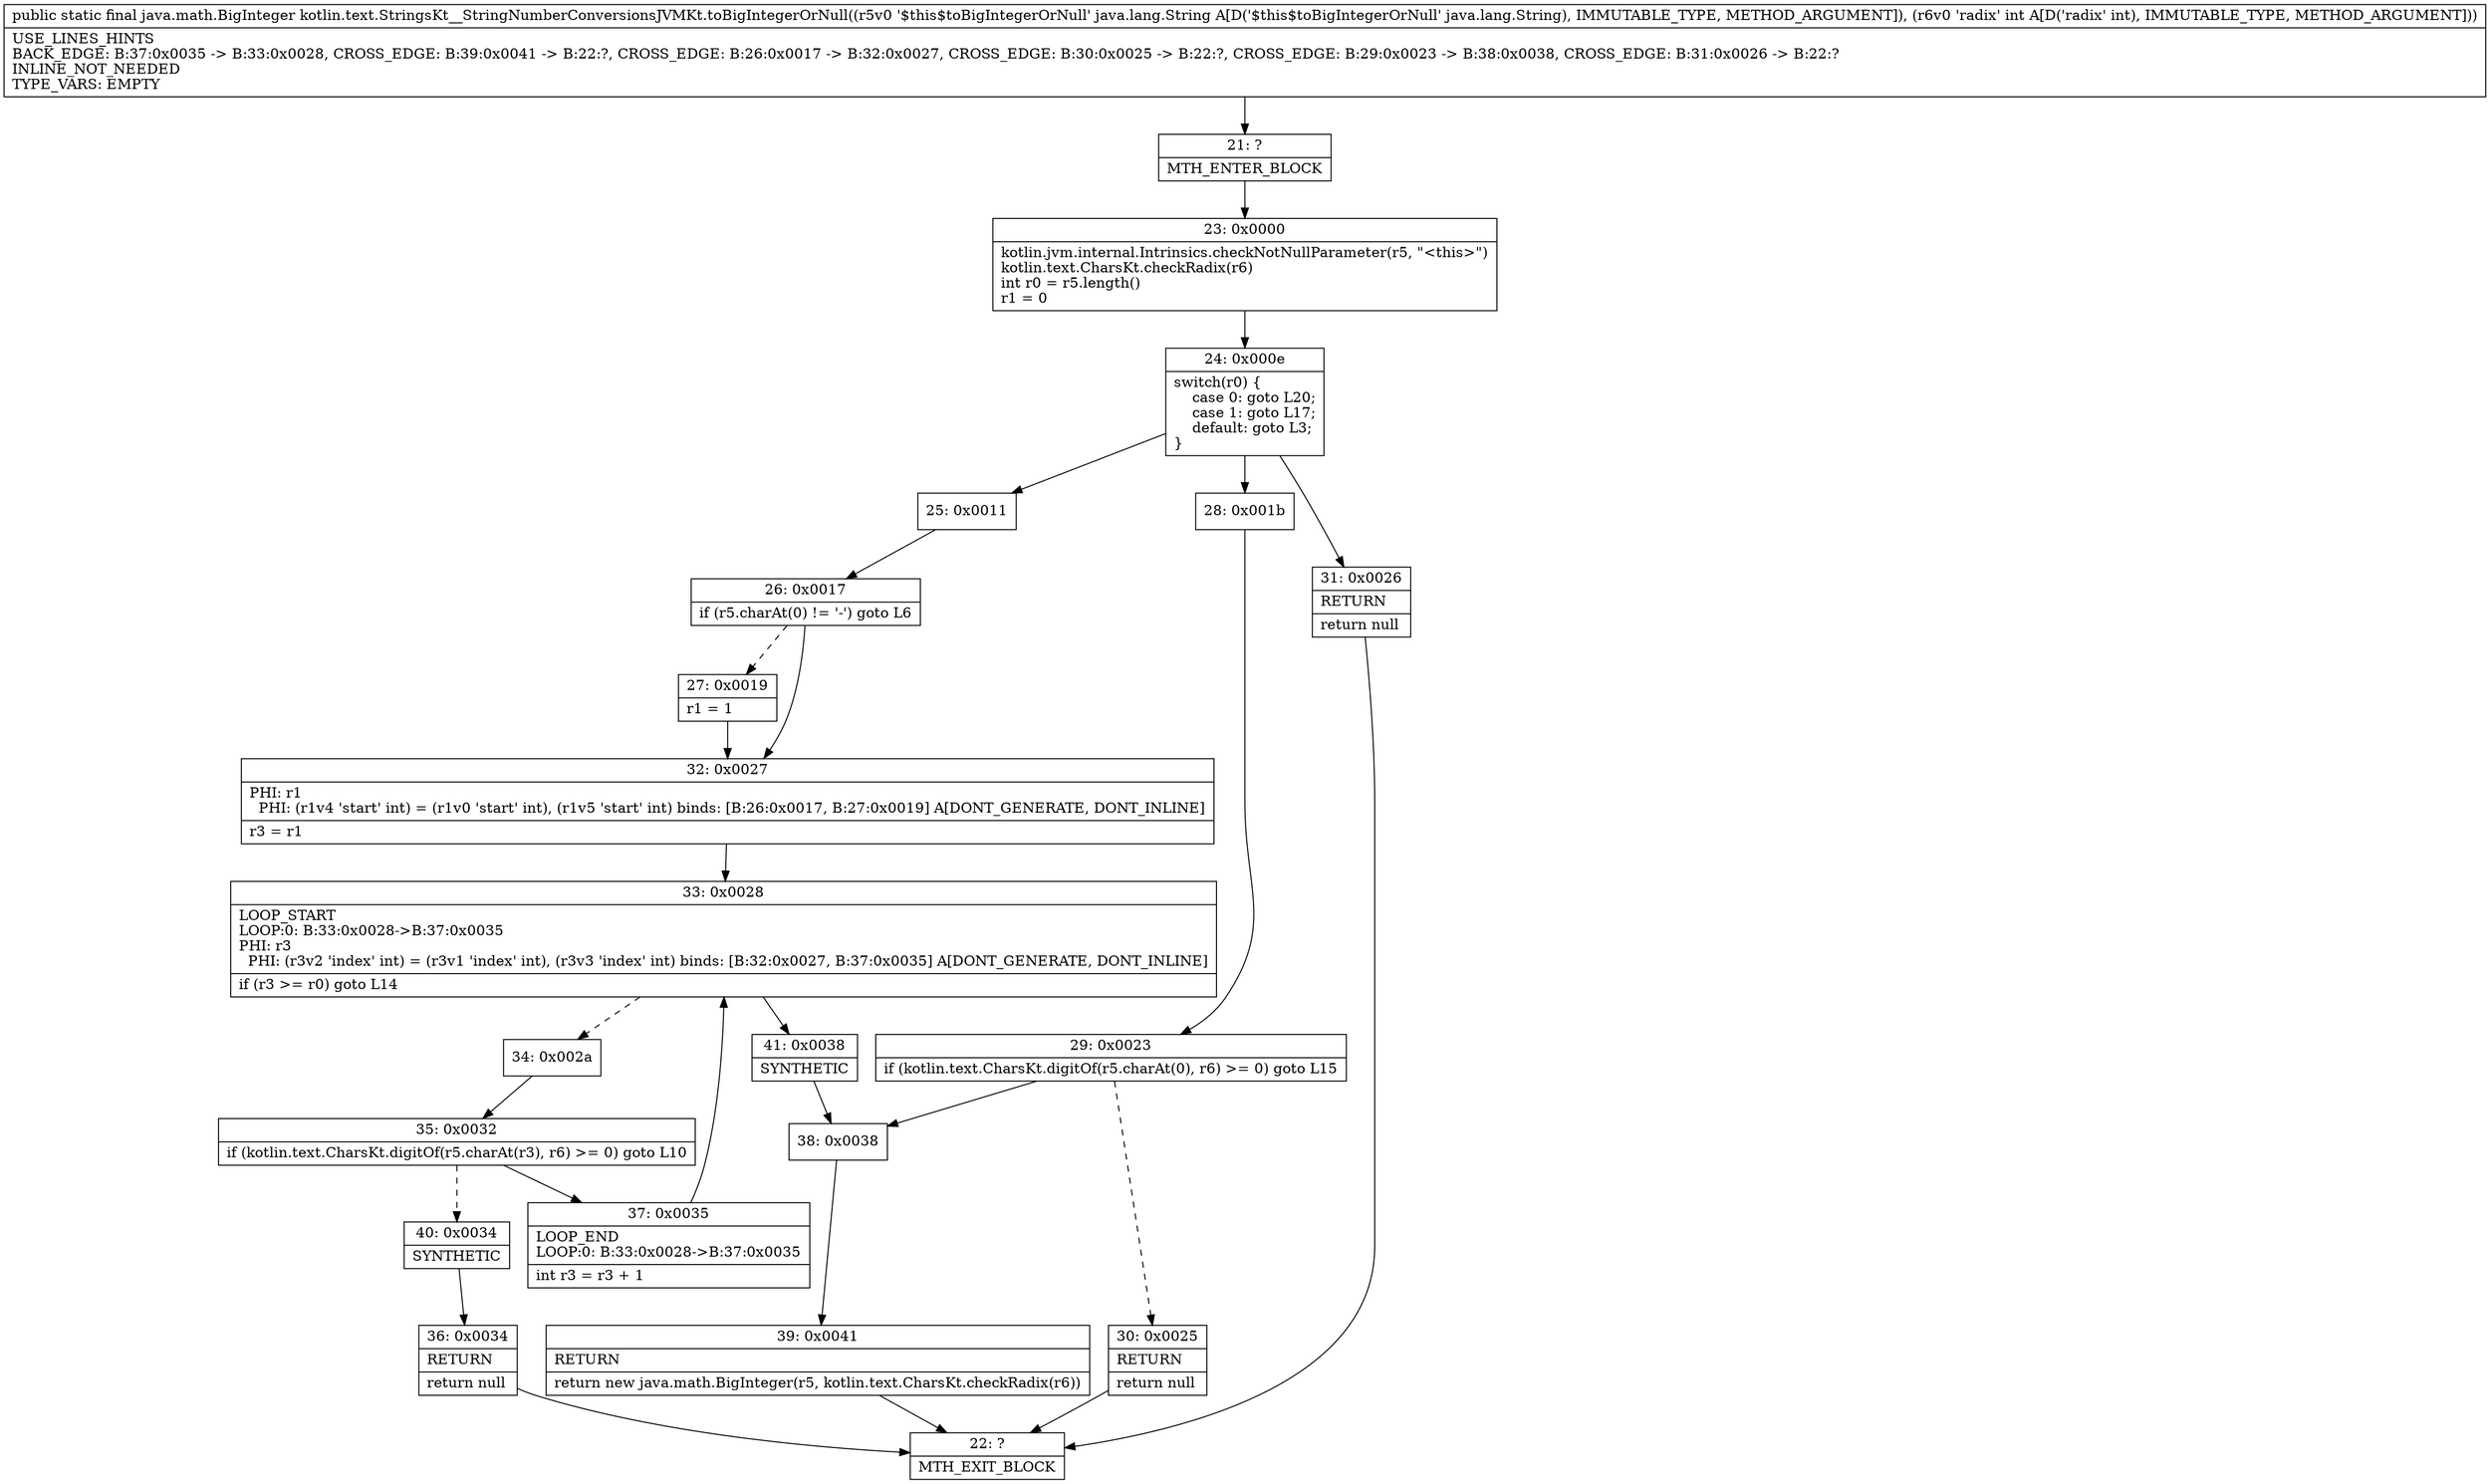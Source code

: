 digraph "CFG forkotlin.text.StringsKt__StringNumberConversionsJVMKt.toBigIntegerOrNull(Ljava\/lang\/String;I)Ljava\/math\/BigInteger;" {
Node_21 [shape=record,label="{21\:\ ?|MTH_ENTER_BLOCK\l}"];
Node_23 [shape=record,label="{23\:\ 0x0000|kotlin.jvm.internal.Intrinsics.checkNotNullParameter(r5, \"\<this\>\")\lkotlin.text.CharsKt.checkRadix(r6)\lint r0 = r5.length()\lr1 = 0\l}"];
Node_24 [shape=record,label="{24\:\ 0x000e|switch(r0) \{\l    case 0: goto L20;\l    case 1: goto L17;\l    default: goto L3;\l\}\l}"];
Node_25 [shape=record,label="{25\:\ 0x0011}"];
Node_26 [shape=record,label="{26\:\ 0x0017|if (r5.charAt(0) != '\-') goto L6\l}"];
Node_27 [shape=record,label="{27\:\ 0x0019|r1 = 1\l}"];
Node_32 [shape=record,label="{32\:\ 0x0027|PHI: r1 \l  PHI: (r1v4 'start' int) = (r1v0 'start' int), (r1v5 'start' int) binds: [B:26:0x0017, B:27:0x0019] A[DONT_GENERATE, DONT_INLINE]\l|r3 = r1\l}"];
Node_33 [shape=record,label="{33\:\ 0x0028|LOOP_START\lLOOP:0: B:33:0x0028\-\>B:37:0x0035\lPHI: r3 \l  PHI: (r3v2 'index' int) = (r3v1 'index' int), (r3v3 'index' int) binds: [B:32:0x0027, B:37:0x0035] A[DONT_GENERATE, DONT_INLINE]\l|if (r3 \>= r0) goto L14\l}"];
Node_34 [shape=record,label="{34\:\ 0x002a}"];
Node_35 [shape=record,label="{35\:\ 0x0032|if (kotlin.text.CharsKt.digitOf(r5.charAt(r3), r6) \>= 0) goto L10\l}"];
Node_37 [shape=record,label="{37\:\ 0x0035|LOOP_END\lLOOP:0: B:33:0x0028\-\>B:37:0x0035\l|int r3 = r3 + 1\l}"];
Node_40 [shape=record,label="{40\:\ 0x0034|SYNTHETIC\l}"];
Node_36 [shape=record,label="{36\:\ 0x0034|RETURN\l|return null\l}"];
Node_22 [shape=record,label="{22\:\ ?|MTH_EXIT_BLOCK\l}"];
Node_41 [shape=record,label="{41\:\ 0x0038|SYNTHETIC\l}"];
Node_38 [shape=record,label="{38\:\ 0x0038}"];
Node_39 [shape=record,label="{39\:\ 0x0041|RETURN\l|return new java.math.BigInteger(r5, kotlin.text.CharsKt.checkRadix(r6))\l}"];
Node_28 [shape=record,label="{28\:\ 0x001b}"];
Node_29 [shape=record,label="{29\:\ 0x0023|if (kotlin.text.CharsKt.digitOf(r5.charAt(0), r6) \>= 0) goto L15\l}"];
Node_30 [shape=record,label="{30\:\ 0x0025|RETURN\l|return null\l}"];
Node_31 [shape=record,label="{31\:\ 0x0026|RETURN\l|return null\l}"];
MethodNode[shape=record,label="{public static final java.math.BigInteger kotlin.text.StringsKt__StringNumberConversionsJVMKt.toBigIntegerOrNull((r5v0 '$this$toBigIntegerOrNull' java.lang.String A[D('$this$toBigIntegerOrNull' java.lang.String), IMMUTABLE_TYPE, METHOD_ARGUMENT]), (r6v0 'radix' int A[D('radix' int), IMMUTABLE_TYPE, METHOD_ARGUMENT]))  | USE_LINES_HINTS\lBACK_EDGE: B:37:0x0035 \-\> B:33:0x0028, CROSS_EDGE: B:39:0x0041 \-\> B:22:?, CROSS_EDGE: B:26:0x0017 \-\> B:32:0x0027, CROSS_EDGE: B:30:0x0025 \-\> B:22:?, CROSS_EDGE: B:29:0x0023 \-\> B:38:0x0038, CROSS_EDGE: B:31:0x0026 \-\> B:22:?\lINLINE_NOT_NEEDED\lTYPE_VARS: EMPTY\l}"];
MethodNode -> Node_21;Node_21 -> Node_23;
Node_23 -> Node_24;
Node_24 -> Node_25;
Node_24 -> Node_28;
Node_24 -> Node_31;
Node_25 -> Node_26;
Node_26 -> Node_27[style=dashed];
Node_26 -> Node_32;
Node_27 -> Node_32;
Node_32 -> Node_33;
Node_33 -> Node_34[style=dashed];
Node_33 -> Node_41;
Node_34 -> Node_35;
Node_35 -> Node_37;
Node_35 -> Node_40[style=dashed];
Node_37 -> Node_33;
Node_40 -> Node_36;
Node_36 -> Node_22;
Node_41 -> Node_38;
Node_38 -> Node_39;
Node_39 -> Node_22;
Node_28 -> Node_29;
Node_29 -> Node_30[style=dashed];
Node_29 -> Node_38;
Node_30 -> Node_22;
Node_31 -> Node_22;
}

